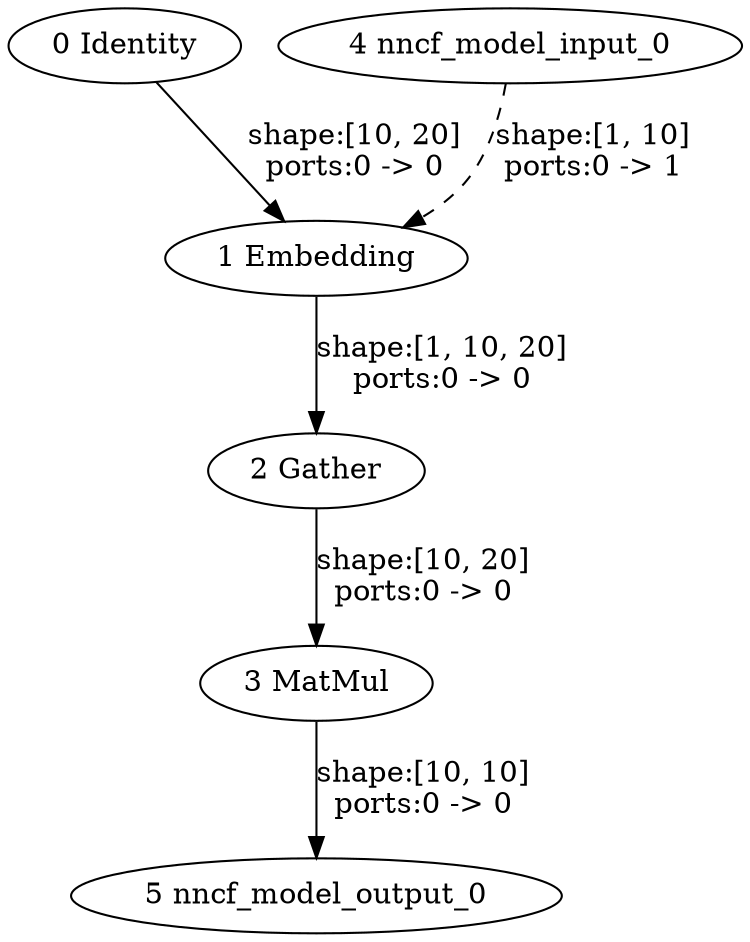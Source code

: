 strict digraph  {
"0 Identity" [id=0, type=Identity];
"1 Embedding" [id=1, type=Gather];
"2 Gather" [id=2, type=Gather];
"3 MatMul" [id=3, type=MatMul];
"4 nncf_model_input_0" [id=4, type=nncf_model_input];
"5 nncf_model_output_0" [id=5, type=nncf_model_output];
"0 Identity" -> "1 Embedding"  [label="shape:[10, 20]\nports:0 -> 0", style=solid];
"1 Embedding" -> "2 Gather"  [label="shape:[1, 10, 20]\nports:0 -> 0", style=solid];
"2 Gather" -> "3 MatMul"  [label="shape:[10, 20]\nports:0 -> 0", style=solid];
"3 MatMul" -> "5 nncf_model_output_0"  [label="shape:[10, 10]\nports:0 -> 0", style=solid];
"4 nncf_model_input_0" -> "1 Embedding"  [label="shape:[1, 10]\nports:0 -> 1", style=dashed];
}
